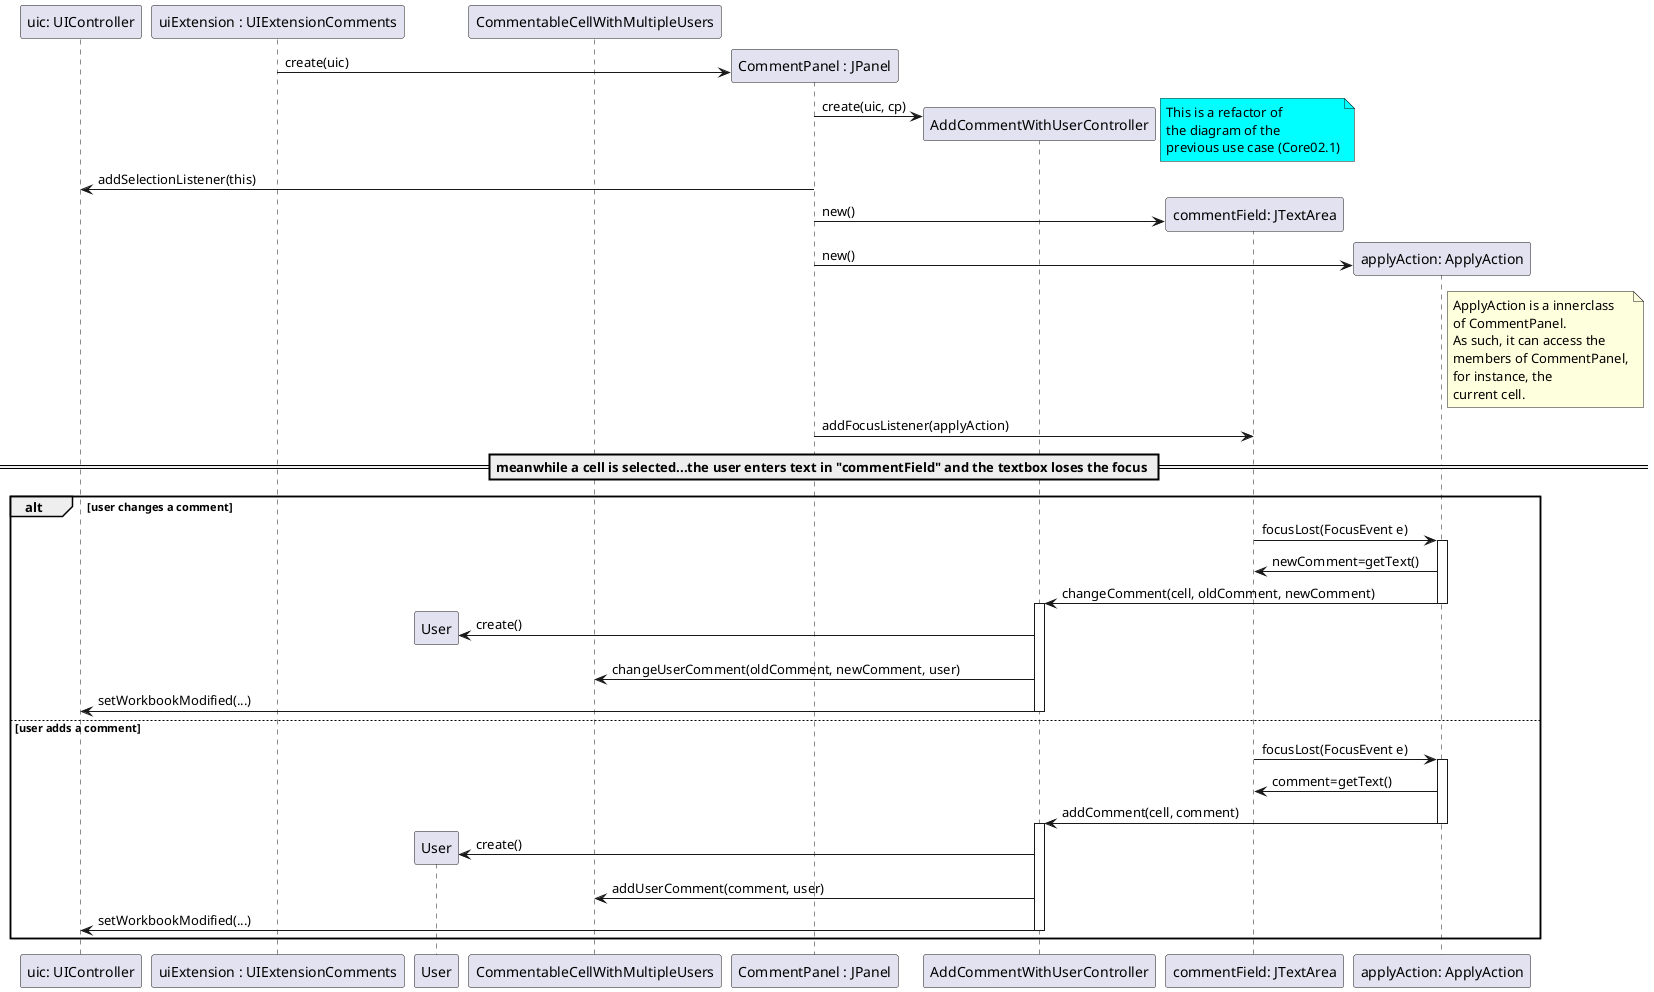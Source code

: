 @startuml core02_01_design3.png
    participant "uic: UIController" as uic
    participant "uiExtension : UIExtensionComments" as UIExt
    participant "User" as u
    participant "CommentableCellWithMultipleUsers" as cell
    participant "CommentPanel : JPanel" as cp
    participant "AddCommentWithUserController" as ctrl
    participant "commentField: JTextArea" as commentField
    participant "applyAction: ApplyAction" as applyAction
    
    create cp
    UIExt -> cp :  create(uic) 

    create ctrl
    cp -> ctrl : create(uic, cp)

    note right #aqua
        This is a refactor of 
        the diagram of the 
        previous use case (Core02.1)
    end note

    

    cp -> uic : addSelectionListener(this)
    
    create commentField
    cp -> commentField: new()

    create applyAction
    cp -> applyAction : new()

    note right of applyAction
        ApplyAction is a innerclass 
        of CommentPanel.
        As such, it can access the 
        members of CommentPanel,
        for instance, the
        current cell.
    end note

    cp -> commentField : addFocusListener(applyAction)

    == meanwhile a cell is selected...the user enters text in "commentField" and the textbox loses the focus ==

    alt user changes a comment
        commentField -> applyAction : focusLost(FocusEvent e)
        activate applyAction
        applyAction -> commentField : newComment=getText()
        applyAction -> ctrl : changeComment(cell, oldComment, newComment)
        deactivate applyAction

        activate ctrl
        create u
        ctrl -> u : create()
        ctrl -> cell : changeUserComment(oldComment, newComment, user)
        ctrl -> uic : setWorkbookModified(...)
        deactivate ctrl
    else user adds a comment
        commentField -> applyAction : focusLost(FocusEvent e)
        activate applyAction
        applyAction -> commentField : comment=getText()
        applyAction -> ctrl : addComment(cell, comment)
        deactivate applyAction
        activate ctrl
        create u
        ctrl -> u : create()
        ctrl -> cell : addUserComment(comment, user)
        
        ctrl -> uic : setWorkbookModified(...)
        deactivate ctrl
    end
@enduml